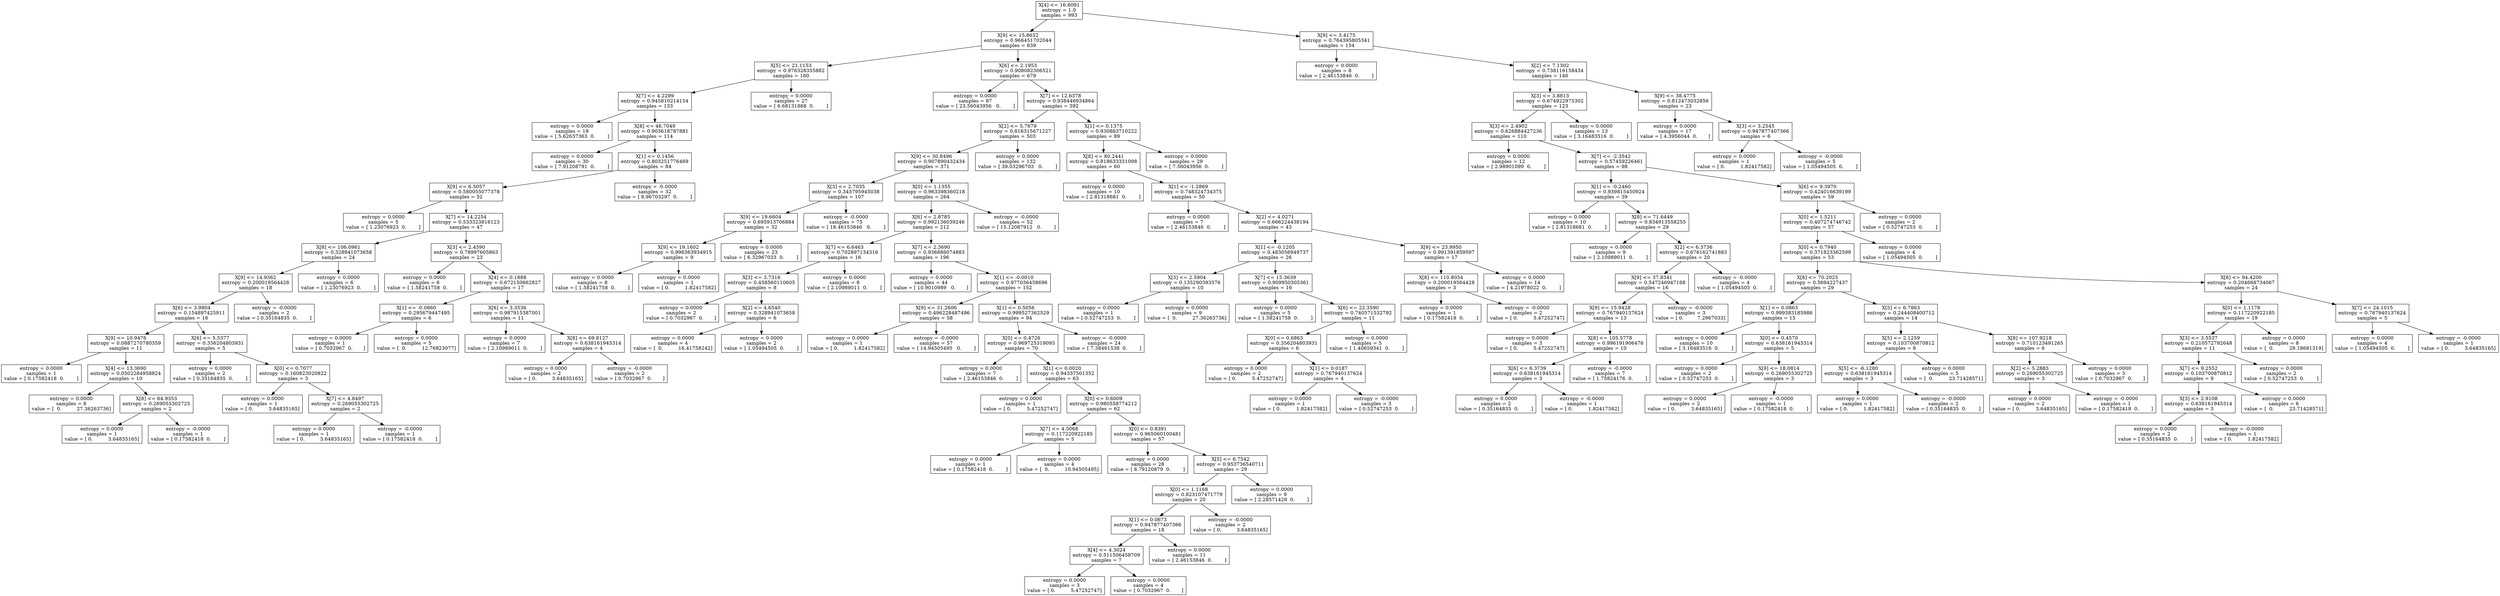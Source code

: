 digraph Tree {
0 [label="X[4] <= 16.6091\nentropy = 1.0\nsamples = 993", shape="box"] ;
1 [label="X[9] <= 15.8632\nentropy = 0.966451702044\nsamples = 839", shape="box"] ;
0 -> 1 ;
2 [label="X[5] <= 21.1153\nentropy = 0.976328355882\nsamples = 160", shape="box"] ;
1 -> 2 ;
3 [label="X[7] <= 4.2299\nentropy = 0.945810214154\nsamples = 133", shape="box"] ;
2 -> 3 ;
4 [label="entropy = 0.0000\nsamples = 19\nvalue = [ 5.62637363  0.        ]", shape="box"] ;
3 -> 4 ;
5 [label="X[8] <= 46.7049\nentropy = 0.903618787881\nsamples = 114", shape="box"] ;
3 -> 5 ;
6 [label="entropy = 0.0000\nsamples = 30\nvalue = [ 7.91208791  0.        ]", shape="box"] ;
5 -> 6 ;
7 [label="X[1] <= 0.1456\nentropy = 0.803251776469\nsamples = 84", shape="box"] ;
5 -> 7 ;
8 [label="X[9] <= 6.5057\nentropy = 0.580055077378\nsamples = 52", shape="box"] ;
7 -> 8 ;
9 [label="entropy = 0.0000\nsamples = 5\nvalue = [ 1.23076923  0.        ]", shape="box"] ;
8 -> 9 ;
10 [label="X[7] <= 14.2254\nentropy = 0.533323816123\nsamples = 47", shape="box"] ;
8 -> 10 ;
11 [label="X[8] <= 106.0961\nentropy = 0.328941073658\nsamples = 24", shape="box"] ;
10 -> 11 ;
12 [label="X[9] <= 14.9362\nentropy = 0.200019564428\nsamples = 18", shape="box"] ;
11 -> 12 ;
13 [label="X[6] <= 3.9804\nentropy = 0.154897425911\nsamples = 16", shape="box"] ;
12 -> 13 ;
14 [label="X[9] <= 10.9476\nentropy = 0.0887270780359\nsamples = 11", shape="box"] ;
13 -> 14 ;
15 [label="entropy = 0.0000\nsamples = 1\nvalue = [ 0.17582418  0.        ]", shape="box"] ;
14 -> 15 ;
16 [label="X[4] <= 13.3690\nentropy = 0.0502284958824\nsamples = 10", shape="box"] ;
14 -> 16 ;
17 [label="entropy = 0.0000\nsamples = 8\nvalue = [  0.          27.36263736]", shape="box"] ;
16 -> 17 ;
18 [label="X[8] <= 64.9353\nentropy = 0.269055302725\nsamples = 2", shape="box"] ;
16 -> 18 ;
19 [label="entropy = 0.0000\nsamples = 1\nvalue = [ 0.          3.64835165]", shape="box"] ;
18 -> 19 ;
20 [label="entropy = -0.0000\nsamples = 1\nvalue = [ 0.17582418  0.        ]", shape="box"] ;
18 -> 20 ;
21 [label="X[6] <= 5.5377\nentropy = 0.356204803931\nsamples = 5", shape="box"] ;
13 -> 21 ;
22 [label="entropy = 0.0000\nsamples = 2\nvalue = [ 0.35164835  0.        ]", shape="box"] ;
21 -> 22 ;
23 [label="X[0] <= 0.7077\nentropy = 0.160823020822\nsamples = 3", shape="box"] ;
21 -> 23 ;
24 [label="entropy = 0.0000\nsamples = 1\nvalue = [ 0.          3.64835165]", shape="box"] ;
23 -> 24 ;
25 [label="X[7] <= 4.8497\nentropy = 0.269055302725\nsamples = 2", shape="box"] ;
23 -> 25 ;
26 [label="entropy = 0.0000\nsamples = 1\nvalue = [ 0.          3.64835165]", shape="box"] ;
25 -> 26 ;
27 [label="entropy = -0.0000\nsamples = 1\nvalue = [ 0.17582418  0.        ]", shape="box"] ;
25 -> 27 ;
28 [label="entropy = -0.0000\nsamples = 2\nvalue = [ 0.35164835  0.        ]", shape="box"] ;
12 -> 28 ;
29 [label="entropy = 0.0000\nsamples = 6\nvalue = [ 1.23076923  0.        ]", shape="box"] ;
11 -> 29 ;
30 [label="X[3] <= 2.4590\nentropy = 0.78997605863\nsamples = 23", shape="box"] ;
10 -> 30 ;
31 [label="entropy = 0.0000\nsamples = 6\nvalue = [ 1.58241758  0.        ]", shape="box"] ;
30 -> 31 ;
32 [label="X[4] <= 0.1888\nentropy = 0.672150662827\nsamples = 17", shape="box"] ;
30 -> 32 ;
33 [label="X[1] <= -0.0860\nentropy = 0.295679447495\nsamples = 6", shape="box"] ;
32 -> 33 ;
34 [label="entropy = 0.0000\nsamples = 1\nvalue = [ 0.7032967  0.       ]", shape="box"] ;
33 -> 34 ;
35 [label="entropy = 0.0000\nsamples = 5\nvalue = [  0.          12.76923077]", shape="box"] ;
33 -> 35 ;
36 [label="X[6] <= 3.3536\nentropy = 0.987915387001\nsamples = 11", shape="box"] ;
32 -> 36 ;
37 [label="entropy = 0.0000\nsamples = 7\nvalue = [ 2.10989011  0.        ]", shape="box"] ;
36 -> 37 ;
38 [label="X[8] <= 69.8127\nentropy = 0.638161945314\nsamples = 4", shape="box"] ;
36 -> 38 ;
39 [label="entropy = 0.0000\nsamples = 2\nvalue = [ 0.          3.64835165]", shape="box"] ;
38 -> 39 ;
40 [label="entropy = -0.0000\nsamples = 2\nvalue = [ 0.7032967  0.       ]", shape="box"] ;
38 -> 40 ;
41 [label="entropy = -0.0000\nsamples = 32\nvalue = [ 8.96703297  0.        ]", shape="box"] ;
7 -> 41 ;
42 [label="entropy = 0.0000\nsamples = 27\nvalue = [ 6.68131868  0.        ]", shape="box"] ;
2 -> 42 ;
43 [label="X[6] <= 2.1953\nentropy = 0.908082306521\nsamples = 679", shape="box"] ;
1 -> 43 ;
44 [label="entropy = 0.0000\nsamples = 87\nvalue = [ 23.56043956   0.        ]", shape="box"] ;
43 -> 44 ;
45 [label="X[7] <= 12.6378\nentropy = 0.938446934864\nsamples = 592", shape="box"] ;
43 -> 45 ;
46 [label="X[2] <= 5.7679\nentropy = 0.816315671227\nsamples = 503", shape="box"] ;
45 -> 46 ;
47 [label="X[9] <= 30.8496\nentropy = 0.907890432434\nsamples = 371", shape="box"] ;
46 -> 47 ;
48 [label="X[3] <= 2.7035\nentropy = 0.345795945038\nsamples = 107", shape="box"] ;
47 -> 48 ;
49 [label="X[9] <= 19.6604\nentropy = 0.695913706884\nsamples = 32", shape="box"] ;
48 -> 49 ;
50 [label="X[9] <= 19.1602\nentropy = 0.996363934915\nsamples = 9", shape="box"] ;
49 -> 50 ;
51 [label="entropy = 0.0000\nsamples = 8\nvalue = [ 1.58241758  0.        ]", shape="box"] ;
50 -> 51 ;
52 [label="entropy = 0.0000\nsamples = 1\nvalue = [ 0.          1.82417582]", shape="box"] ;
50 -> 52 ;
53 [label="entropy = 0.0000\nsamples = 23\nvalue = [ 6.32967033  0.        ]", shape="box"] ;
49 -> 53 ;
54 [label="entropy = -0.0000\nsamples = 75\nvalue = [ 18.46153846   0.        ]", shape="box"] ;
48 -> 54 ;
55 [label="X[0] <= 1.1355\nentropy = 0.963398360218\nsamples = 264", shape="box"] ;
47 -> 55 ;
56 [label="X[6] <= 2.8785\nentropy = 0.992136039246\nsamples = 212", shape="box"] ;
55 -> 56 ;
57 [label="X[7] <= 6.6463\nentropy = 0.702897134316\nsamples = 16", shape="box"] ;
56 -> 57 ;
58 [label="X[3] <= 3.7316\nentropy = 0.458560110605\nsamples = 8", shape="box"] ;
57 -> 58 ;
59 [label="entropy = 0.0000\nsamples = 2\nvalue = [ 0.7032967  0.       ]", shape="box"] ;
58 -> 59 ;
60 [label="X[2] <= 4.6540\nentropy = 0.328941073658\nsamples = 6", shape="box"] ;
58 -> 60 ;
61 [label="entropy = 0.0000\nsamples = 4\nvalue = [  0.          16.41758242]", shape="box"] ;
60 -> 61 ;
62 [label="entropy = 0.0000\nsamples = 2\nvalue = [ 1.05494505  0.        ]", shape="box"] ;
60 -> 62 ;
63 [label="entropy = 0.0000\nsamples = 8\nvalue = [ 2.10989011  0.        ]", shape="box"] ;
57 -> 63 ;
64 [label="X[7] <= 2.3690\nentropy = 0.936886074883\nsamples = 196", shape="box"] ;
56 -> 64 ;
65 [label="entropy = 0.0000\nsamples = 44\nvalue = [ 10.9010989   0.       ]", shape="box"] ;
64 -> 65 ;
66 [label="X[1] <= -0.0010\nentropy = 0.977036458696\nsamples = 152", shape="box"] ;
64 -> 66 ;
67 [label="X[9] <= 31.2606\nentropy = 0.496228487496\nsamples = 58", shape="box"] ;
66 -> 67 ;
68 [label="entropy = 0.0000\nsamples = 1\nvalue = [ 0.          1.82417582]", shape="box"] ;
67 -> 68 ;
69 [label="entropy = -0.0000\nsamples = 57\nvalue = [ 14.94505495   0.        ]", shape="box"] ;
67 -> 69 ;
70 [label="X[1] <= 0.5056\nentropy = 0.999527362529\nsamples = 94", shape="box"] ;
66 -> 70 ;
71 [label="X[0] <= 0.4726\nentropy = 0.969725319093\nsamples = 70", shape="box"] ;
70 -> 71 ;
72 [label="entropy = 0.0000\nsamples = 7\nvalue = [ 2.46153846  0.        ]", shape="box"] ;
71 -> 72 ;
73 [label="X[1] <= 0.0020\nentropy = 0.94337501352\nsamples = 63", shape="box"] ;
71 -> 73 ;
74 [label="entropy = 0.0000\nsamples = 1\nvalue = [ 0.          5.47252747]", shape="box"] ;
73 -> 74 ;
75 [label="X[0] <= 0.6009\nentropy = 0.980558774212\nsamples = 62", shape="box"] ;
73 -> 75 ;
76 [label="X[7] <= 4.5068\nentropy = 0.117220922185\nsamples = 5", shape="box"] ;
75 -> 76 ;
77 [label="entropy = 0.0000\nsamples = 1\nvalue = [ 0.17582418  0.        ]", shape="box"] ;
76 -> 77 ;
78 [label="entropy = 0.0000\nsamples = 4\nvalue = [  0.          10.94505495]", shape="box"] ;
76 -> 78 ;
79 [label="X[0] <= 0.8391\nentropy = 0.965060100481\nsamples = 57", shape="box"] ;
75 -> 79 ;
80 [label="entropy = 0.0000\nsamples = 28\nvalue = [ 8.79120879  0.        ]", shape="box"] ;
79 -> 80 ;
81 [label="X[5] <= 6.7542\nentropy = 0.953736540711\nsamples = 29", shape="box"] ;
79 -> 81 ;
82 [label="X[0] <= 1.1168\nentropy = 0.823107471779\nsamples = 20", shape="box"] ;
81 -> 82 ;
83 [label="X[1] <= 0.0673\nentropy = 0.947877407366\nsamples = 18", shape="box"] ;
82 -> 83 ;
84 [label="X[4] <= 4.3024\nentropy = 0.511506458709\nsamples = 7", shape="box"] ;
83 -> 84 ;
85 [label="entropy = 0.0000\nsamples = 3\nvalue = [ 0.          5.47252747]", shape="box"] ;
84 -> 85 ;
86 [label="entropy = 0.0000\nsamples = 4\nvalue = [ 0.7032967  0.       ]", shape="box"] ;
84 -> 86 ;
87 [label="entropy = 0.0000\nsamples = 11\nvalue = [ 2.46153846  0.        ]", shape="box"] ;
83 -> 87 ;
88 [label="entropy = -0.0000\nsamples = 2\nvalue = [ 0.          3.64835165]", shape="box"] ;
82 -> 88 ;
89 [label="entropy = 0.0000\nsamples = 9\nvalue = [ 2.28571429  0.        ]", shape="box"] ;
81 -> 89 ;
90 [label="entropy = -0.0000\nsamples = 24\nvalue = [ 7.38461538  0.        ]", shape="box"] ;
70 -> 90 ;
91 [label="entropy = -0.0000\nsamples = 52\nvalue = [ 15.12087912   0.        ]", shape="box"] ;
55 -> 91 ;
92 [label="entropy = 0.0000\nsamples = 132\nvalue = [ 39.03296703   0.        ]", shape="box"] ;
46 -> 92 ;
93 [label="X[1] <= 0.1375\nentropy = 0.930863710222\nsamples = 89", shape="box"] ;
45 -> 93 ;
94 [label="X[8] <= 80.2441\nentropy = 0.818633331098\nsamples = 60", shape="box"] ;
93 -> 94 ;
95 [label="entropy = 0.0000\nsamples = 10\nvalue = [ 2.81318681  0.        ]", shape="box"] ;
94 -> 95 ;
96 [label="X[1] <= -1.2869\nentropy = 0.748324734375\nsamples = 50", shape="box"] ;
94 -> 96 ;
97 [label="entropy = 0.0000\nsamples = 7\nvalue = [ 2.46153846  0.        ]", shape="box"] ;
96 -> 97 ;
98 [label="X[2] <= 4.0271\nentropy = 0.666224438194\nsamples = 43", shape="box"] ;
96 -> 98 ;
99 [label="X[1] <= -0.1205\nentropy = 0.483056949737\nsamples = 26", shape="box"] ;
98 -> 99 ;
100 [label="X[3] <= 2.5904\nentropy = 0.135290393576\nsamples = 10", shape="box"] ;
99 -> 100 ;
101 [label="entropy = 0.0000\nsamples = 1\nvalue = [ 0.52747253  0.        ]", shape="box"] ;
100 -> 101 ;
102 [label="entropy = 0.0000\nsamples = 9\nvalue = [  0.          27.36263736]", shape="box"] ;
100 -> 102 ;
103 [label="X[7] <= 15.3639\nentropy = 0.909950305361\nsamples = 16", shape="box"] ;
99 -> 103 ;
104 [label="entropy = 0.0000\nsamples = 5\nvalue = [ 1.58241758  0.        ]", shape="box"] ;
103 -> 104 ;
105 [label="X[6] <= 22.3590\nentropy = 0.740571532792\nsamples = 11", shape="box"] ;
103 -> 105 ;
106 [label="X[0] <= 0.6863\nentropy = 0.356204803931\nsamples = 6", shape="box"] ;
105 -> 106 ;
107 [label="entropy = 0.0000\nsamples = 2\nvalue = [ 0.          5.47252747]", shape="box"] ;
106 -> 107 ;
108 [label="X[1] <= 0.0187\nentropy = 0.767940137624\nsamples = 4", shape="box"] ;
106 -> 108 ;
109 [label="entropy = 0.0000\nsamples = 1\nvalue = [ 0.          1.82417582]", shape="box"] ;
108 -> 109 ;
110 [label="entropy = -0.0000\nsamples = 3\nvalue = [ 0.52747253  0.        ]", shape="box"] ;
108 -> 110 ;
111 [label="entropy = 0.0000\nsamples = 5\nvalue = [ 1.40659341  0.        ]", shape="box"] ;
105 -> 111 ;
112 [label="X[9] <= 23.9950\nentropy = 0.991391859597\nsamples = 17", shape="box"] ;
98 -> 112 ;
113 [label="X[8] <= 110.8054\nentropy = 0.200019564428\nsamples = 3", shape="box"] ;
112 -> 113 ;
114 [label="entropy = 0.0000\nsamples = 1\nvalue = [ 0.17582418  0.        ]", shape="box"] ;
113 -> 114 ;
115 [label="entropy = -0.0000\nsamples = 2\nvalue = [ 0.          5.47252747]", shape="box"] ;
113 -> 115 ;
116 [label="entropy = 0.0000\nsamples = 14\nvalue = [ 4.21978022  0.        ]", shape="box"] ;
112 -> 116 ;
117 [label="entropy = 0.0000\nsamples = 29\nvalue = [ 7.56043956  0.        ]", shape="box"] ;
93 -> 117 ;
118 [label="X[9] <= 3.4175\nentropy = 0.764395805341\nsamples = 154", shape="box"] ;
0 -> 118 ;
119 [label="entropy = 0.0000\nsamples = 8\nvalue = [ 2.46153846  0.        ]", shape="box"] ;
118 -> 119 ;
120 [label="X[2] <= 7.1302\nentropy = 0.738116158434\nsamples = 146", shape="box"] ;
118 -> 120 ;
121 [label="X[3] <= 3.8813\nentropy = 0.674922975302\nsamples = 123", shape="box"] ;
120 -> 121 ;
122 [label="X[3] <= 2.4902\nentropy = 0.626884427236\nsamples = 110", shape="box"] ;
121 -> 122 ;
123 [label="entropy = 0.0000\nsamples = 12\nvalue = [ 2.98901099  0.        ]", shape="box"] ;
122 -> 123 ;
124 [label="X[7] <= -2.3542\nentropy = 0.57459226461\nsamples = 98", shape="box"] ;
122 -> 124 ;
125 [label="X[1] <= -0.2460\nentropy = 0.939815450924\nsamples = 39", shape="box"] ;
124 -> 125 ;
126 [label="entropy = 0.0000\nsamples = 10\nvalue = [ 2.81318681  0.        ]", shape="box"] ;
125 -> 126 ;
127 [label="X[8] <= 71.6449\nentropy = 0.834913558255\nsamples = 29", shape="box"] ;
125 -> 127 ;
128 [label="entropy = 0.0000\nsamples = 9\nvalue = [ 2.10989011  0.        ]", shape="box"] ;
127 -> 128 ;
129 [label="X[2] <= 6.3736\nentropy = 0.676162741883\nsamples = 20", shape="box"] ;
127 -> 129 ;
130 [label="X[9] <= 37.8341\nentropy = 0.547246947168\nsamples = 16", shape="box"] ;
129 -> 130 ;
131 [label="X[9] <= 15.9428\nentropy = 0.767940137624\nsamples = 13", shape="box"] ;
130 -> 131 ;
132 [label="entropy = 0.0000\nsamples = 3\nvalue = [ 0.          5.47252747]", shape="box"] ;
131 -> 132 ;
133 [label="X[8] <= 105.5778\nentropy = 0.996191906476\nsamples = 10", shape="box"] ;
131 -> 133 ;
134 [label="X[6] <= 6.3739\nentropy = 0.638161945314\nsamples = 3", shape="box"] ;
133 -> 134 ;
135 [label="entropy = 0.0000\nsamples = 2\nvalue = [ 0.35164835  0.        ]", shape="box"] ;
134 -> 135 ;
136 [label="entropy = -0.0000\nsamples = 1\nvalue = [ 0.          1.82417582]", shape="box"] ;
134 -> 136 ;
137 [label="entropy = -0.0000\nsamples = 7\nvalue = [ 1.75824176  0.        ]", shape="box"] ;
133 -> 137 ;
138 [label="entropy = -0.0000\nsamples = 3\nvalue = [ 0.         7.2967033]", shape="box"] ;
130 -> 138 ;
139 [label="entropy = -0.0000\nsamples = 4\nvalue = [ 1.05494505  0.        ]", shape="box"] ;
129 -> 139 ;
140 [label="X[6] <= 9.3970\nentropy = 0.424016639199\nsamples = 59", shape="box"] ;
124 -> 140 ;
141 [label="X[0] <= 1.5211\nentropy = 0.407274746742\nsamples = 57", shape="box"] ;
140 -> 141 ;
142 [label="X[0] <= 0.7940\nentropy = 0.371823362599\nsamples = 53", shape="box"] ;
141 -> 142 ;
143 [label="X[8] <= 70.2025\nentropy = 0.5694227437\nsamples = 29", shape="box"] ;
142 -> 143 ;
144 [label="X[1] <= 0.0863\nentropy = 0.999383185986\nsamples = 15", shape="box"] ;
143 -> 144 ;
145 [label="entropy = 0.0000\nsamples = 10\nvalue = [ 3.16483516  0.        ]", shape="box"] ;
144 -> 145 ;
146 [label="X[0] <= 0.4570\nentropy = 0.638161945314\nsamples = 5", shape="box"] ;
144 -> 146 ;
147 [label="entropy = 0.0000\nsamples = 2\nvalue = [ 0.52747253  0.        ]", shape="box"] ;
146 -> 147 ;
148 [label="X[9] <= 18.0814\nentropy = 0.269055302725\nsamples = 3", shape="box"] ;
146 -> 148 ;
149 [label="entropy = 0.0000\nsamples = 2\nvalue = [ 0.          3.64835165]", shape="box"] ;
148 -> 149 ;
150 [label="entropy = -0.0000\nsamples = 1\nvalue = [ 0.17582418  0.        ]", shape="box"] ;
148 -> 150 ;
151 [label="X[5] <= 6.7863\nentropy = 0.244408400712\nsamples = 14", shape="box"] ;
143 -> 151 ;
152 [label="X[5] <= 2.1259\nentropy = 0.103700870812\nsamples = 8", shape="box"] ;
151 -> 152 ;
153 [label="X[5] <= -6.1280\nentropy = 0.638161945314\nsamples = 3", shape="box"] ;
152 -> 153 ;
154 [label="entropy = 0.0000\nsamples = 1\nvalue = [ 0.          1.82417582]", shape="box"] ;
153 -> 154 ;
155 [label="entropy = -0.0000\nsamples = 2\nvalue = [ 0.35164835  0.        ]", shape="box"] ;
153 -> 155 ;
156 [label="entropy = 0.0000\nsamples = 5\nvalue = [  0.          23.71428571]", shape="box"] ;
152 -> 156 ;
157 [label="X[8] <= 107.9218\nentropy = 0.710123491265\nsamples = 6", shape="box"] ;
151 -> 157 ;
158 [label="X[2] <= 5.2883\nentropy = 0.269055302725\nsamples = 3", shape="box"] ;
157 -> 158 ;
159 [label="entropy = 0.0000\nsamples = 2\nvalue = [ 0.          3.64835165]", shape="box"] ;
158 -> 159 ;
160 [label="entropy = -0.0000\nsamples = 1\nvalue = [ 0.17582418  0.        ]", shape="box"] ;
158 -> 160 ;
161 [label="entropy = 0.0000\nsamples = 3\nvalue = [ 0.7032967  0.       ]", shape="box"] ;
157 -> 161 ;
162 [label="X[8] <= 94.4200\nentropy = 0.204668734067\nsamples = 24", shape="box"] ;
142 -> 162 ;
163 [label="X[0] <= 1.1178\nentropy = 0.117220922185\nsamples = 19", shape="box"] ;
162 -> 163 ;
164 [label="X[3] <= 3.5537\nentropy = 0.210572792648\nsamples = 11", shape="box"] ;
163 -> 164 ;
165 [label="X[7] <= 9.2552\nentropy = 0.103700870812\nsamples = 9", shape="box"] ;
164 -> 165 ;
166 [label="X[3] <= 2.9108\nentropy = 0.638161945314\nsamples = 3", shape="box"] ;
165 -> 166 ;
167 [label="entropy = 0.0000\nsamples = 2\nvalue = [ 0.35164835  0.        ]", shape="box"] ;
166 -> 167 ;
168 [label="entropy = -0.0000\nsamples = 1\nvalue = [ 0.          1.82417582]", shape="box"] ;
166 -> 168 ;
169 [label="entropy = 0.0000\nsamples = 6\nvalue = [  0.          23.71428571]", shape="box"] ;
165 -> 169 ;
170 [label="entropy = 0.0000\nsamples = 2\nvalue = [ 0.52747253  0.        ]", shape="box"] ;
164 -> 170 ;
171 [label="entropy = 0.0000\nsamples = 8\nvalue = [  0.          29.18681319]", shape="box"] ;
163 -> 171 ;
172 [label="X[7] <= 24.1015\nentropy = 0.767940137624\nsamples = 5", shape="box"] ;
162 -> 172 ;
173 [label="entropy = 0.0000\nsamples = 4\nvalue = [ 1.05494505  0.        ]", shape="box"] ;
172 -> 173 ;
174 [label="entropy = -0.0000\nsamples = 1\nvalue = [ 0.          3.64835165]", shape="box"] ;
172 -> 174 ;
175 [label="entropy = 0.0000\nsamples = 4\nvalue = [ 1.05494505  0.        ]", shape="box"] ;
141 -> 175 ;
176 [label="entropy = 0.0000\nsamples = 2\nvalue = [ 0.52747253  0.        ]", shape="box"] ;
140 -> 176 ;
177 [label="entropy = 0.0000\nsamples = 13\nvalue = [ 3.16483516  0.        ]", shape="box"] ;
121 -> 177 ;
178 [label="X[9] <= 38.4775\nentropy = 0.812473032856\nsamples = 23", shape="box"] ;
120 -> 178 ;
179 [label="entropy = 0.0000\nsamples = 17\nvalue = [ 4.3956044  0.       ]", shape="box"] ;
178 -> 179 ;
180 [label="X[3] <= 3.2545\nentropy = 0.947877407366\nsamples = 6", shape="box"] ;
178 -> 180 ;
181 [label="entropy = 0.0000\nsamples = 1\nvalue = [ 0.          1.82417582]", shape="box"] ;
180 -> 181 ;
182 [label="entropy = -0.0000\nsamples = 5\nvalue = [ 1.05494505  0.        ]", shape="box"] ;
180 -> 182 ;
}